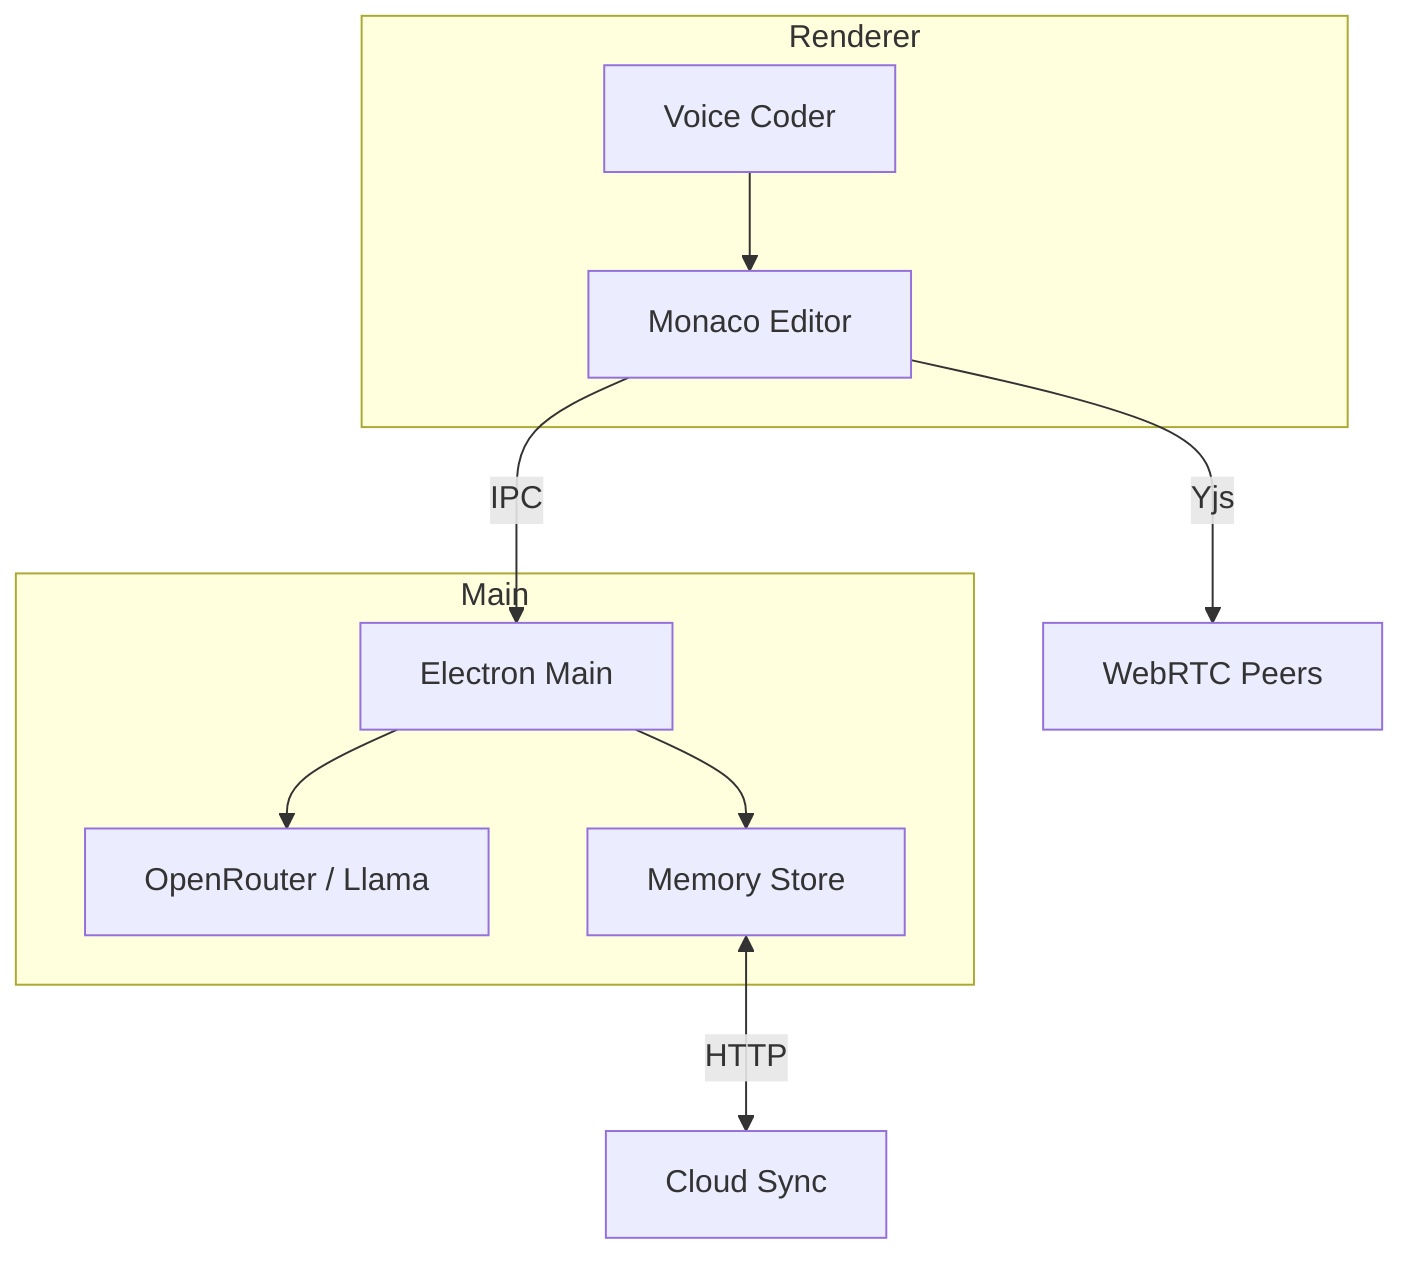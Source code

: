 graph TD
    subgraph Renderer
        A[Monaco Editor]
        B[Voice Coder]
    end
    subgraph Main
        C[Electron Main]
        D[OpenRouter / Llama]
        E[Memory Store]
    end
    A -->|Yjs| F[WebRTC Peers]
    B --> A
    A -- IPC --> C
    C --> D
    C --> E
    E <-->|HTTP| G[Cloud Sync]